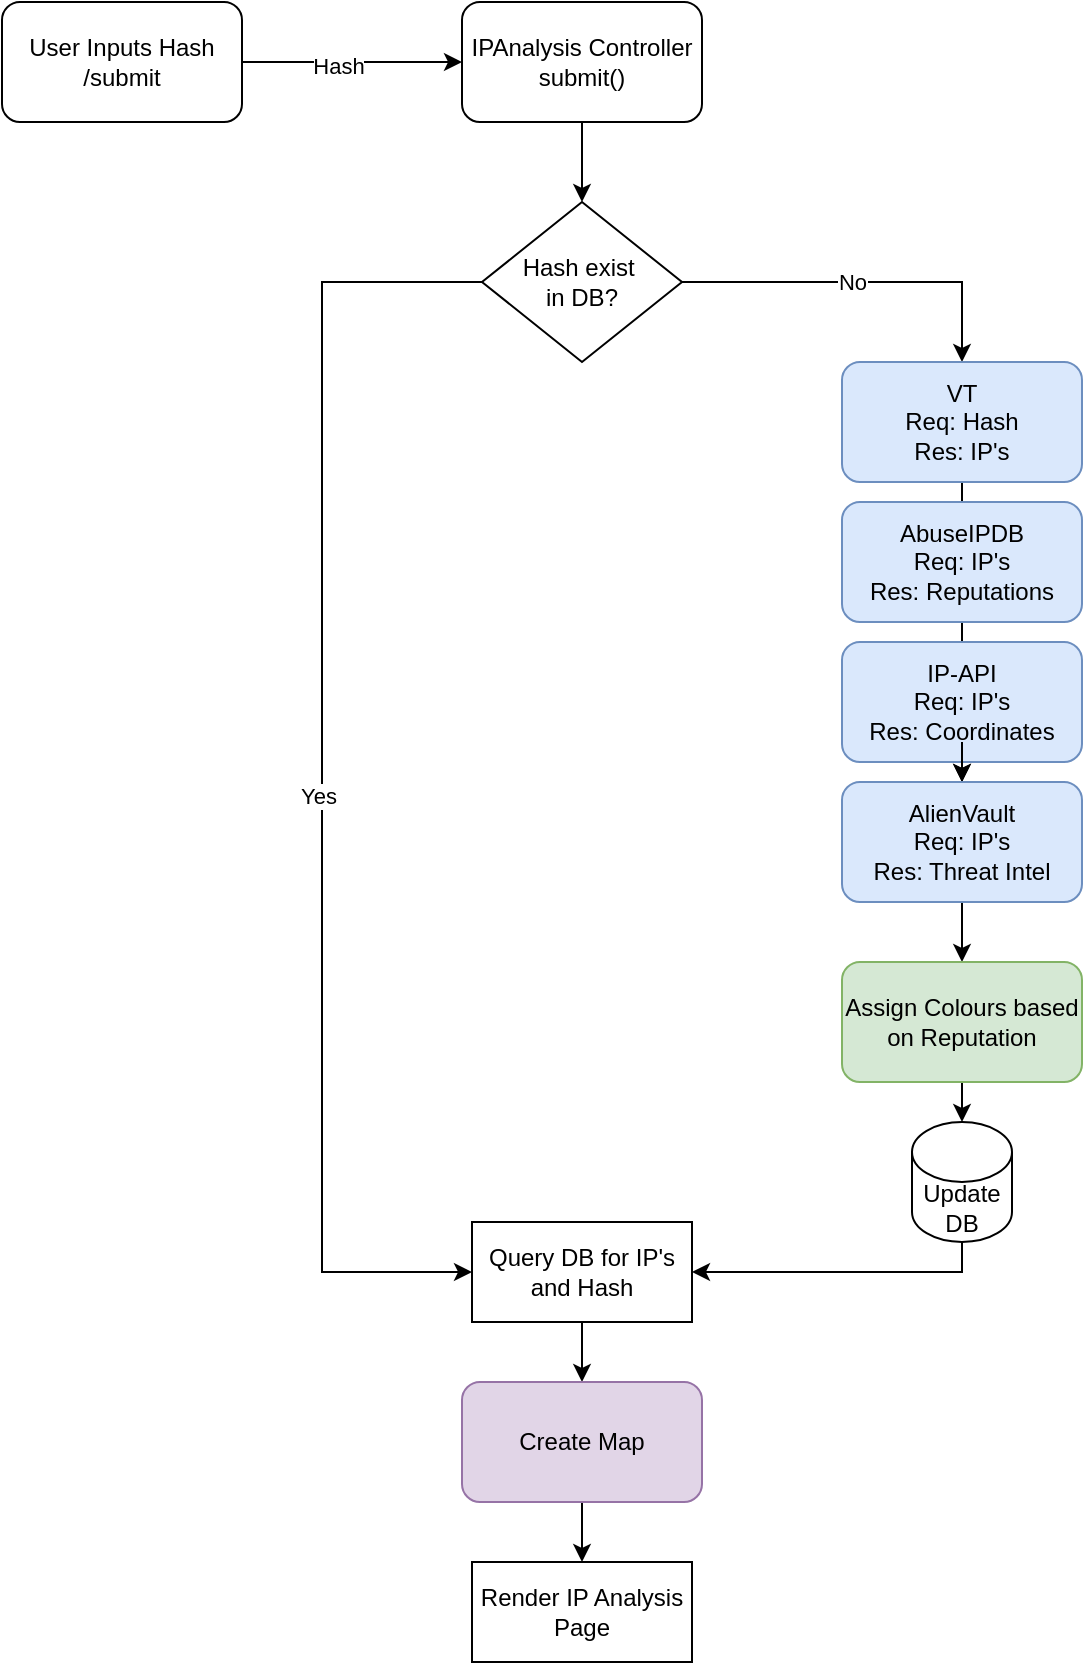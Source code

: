 <mxfile version="21.7.5" type="github">
  <diagram name="Page-1" id="mlOxO9R5SFTjNwDsinej">
    <mxGraphModel dx="1325" dy="802" grid="1" gridSize="10" guides="1" tooltips="1" connect="1" arrows="1" fold="1" page="1" pageScale="1" pageWidth="850" pageHeight="1100" math="0" shadow="0">
      <root>
        <mxCell id="0" />
        <mxCell id="1" parent="0" />
        <mxCell id="4D05HJupgovR5RPqKXj_-3" style="edgeStyle=orthogonalEdgeStyle;rounded=0;orthogonalLoop=1;jettySize=auto;html=1;" edge="1" parent="1" source="4D05HJupgovR5RPqKXj_-2">
          <mxGeometry relative="1" as="geometry">
            <mxPoint x="340" y="150" as="targetPoint" />
          </mxGeometry>
        </mxCell>
        <mxCell id="4D05HJupgovR5RPqKXj_-14" value="Hash" style="edgeLabel;html=1;align=center;verticalAlign=middle;resizable=0;points=[];" vertex="1" connectable="0" parent="4D05HJupgovR5RPqKXj_-3">
          <mxGeometry x="-0.132" y="-2" relative="1" as="geometry">
            <mxPoint as="offset" />
          </mxGeometry>
        </mxCell>
        <mxCell id="4D05HJupgovR5RPqKXj_-2" value="&lt;div&gt;User Inputs Hash&lt;/div&gt;&lt;div&gt;/submit&lt;br&gt;&lt;/div&gt;" style="rounded=1;whiteSpace=wrap;html=1;" vertex="1" parent="1">
          <mxGeometry x="110" y="120" width="120" height="60" as="geometry" />
        </mxCell>
        <mxCell id="4D05HJupgovR5RPqKXj_-7" style="edgeStyle=orthogonalEdgeStyle;rounded=0;orthogonalLoop=1;jettySize=auto;html=1;" edge="1" parent="1" source="4D05HJupgovR5RPqKXj_-4">
          <mxGeometry relative="1" as="geometry">
            <mxPoint x="400" y="220" as="targetPoint" />
          </mxGeometry>
        </mxCell>
        <mxCell id="4D05HJupgovR5RPqKXj_-4" value="&lt;div&gt;IPAnalysis Controller&lt;/div&gt;&lt;div&gt;submit()&lt;br&gt;&lt;/div&gt;" style="rounded=1;whiteSpace=wrap;html=1;" vertex="1" parent="1">
          <mxGeometry x="340" y="120" width="120" height="60" as="geometry" />
        </mxCell>
        <mxCell id="4D05HJupgovR5RPqKXj_-10" style="edgeStyle=orthogonalEdgeStyle;rounded=0;orthogonalLoop=1;jettySize=auto;html=1;exitX=0;exitY=0.5;exitDx=0;exitDy=0;entryX=0;entryY=0.5;entryDx=0;entryDy=0;" edge="1" parent="1" source="4D05HJupgovR5RPqKXj_-9" target="4D05HJupgovR5RPqKXj_-19">
          <mxGeometry relative="1" as="geometry">
            <mxPoint x="260" y="620" as="targetPoint" />
            <Array as="points">
              <mxPoint x="270" y="260" />
              <mxPoint x="270" y="755" />
            </Array>
          </mxGeometry>
        </mxCell>
        <mxCell id="4D05HJupgovR5RPqKXj_-11" value="Yes" style="edgeLabel;html=1;align=center;verticalAlign=middle;resizable=0;points=[];" vertex="1" connectable="0" parent="4D05HJupgovR5RPqKXj_-10">
          <mxGeometry x="0.037" y="-2" relative="1" as="geometry">
            <mxPoint as="offset" />
          </mxGeometry>
        </mxCell>
        <mxCell id="4D05HJupgovR5RPqKXj_-16" style="edgeStyle=orthogonalEdgeStyle;rounded=0;orthogonalLoop=1;jettySize=auto;html=1;exitX=1;exitY=0.5;exitDx=0;exitDy=0;entryX=0.5;entryY=0;entryDx=0;entryDy=0;" edge="1" parent="1" source="4D05HJupgovR5RPqKXj_-9" target="4D05HJupgovR5RPqKXj_-22">
          <mxGeometry relative="1" as="geometry">
            <mxPoint x="550" y="259.882" as="targetPoint" />
          </mxGeometry>
        </mxCell>
        <mxCell id="4D05HJupgovR5RPqKXj_-17" value="No" style="edgeLabel;html=1;align=center;verticalAlign=middle;resizable=0;points=[];" vertex="1" connectable="0" parent="4D05HJupgovR5RPqKXj_-16">
          <mxGeometry x="-0.057" relative="1" as="geometry">
            <mxPoint as="offset" />
          </mxGeometry>
        </mxCell>
        <mxCell id="4D05HJupgovR5RPqKXj_-9" value="&lt;div&gt;Hash exist&amp;nbsp;&lt;/div&gt;&lt;div&gt;in DB?&lt;/div&gt;" style="rhombus;whiteSpace=wrap;html=1;" vertex="1" parent="1">
          <mxGeometry x="350" y="220" width="100" height="80" as="geometry" />
        </mxCell>
        <mxCell id="4D05HJupgovR5RPqKXj_-18" value="Render IP Analysis Page" style="rounded=0;whiteSpace=wrap;html=1;" vertex="1" parent="1">
          <mxGeometry x="345" y="900" width="110" height="50" as="geometry" />
        </mxCell>
        <mxCell id="4D05HJupgovR5RPqKXj_-38" style="edgeStyle=orthogonalEdgeStyle;rounded=0;orthogonalLoop=1;jettySize=auto;html=1;exitX=0.5;exitY=1;exitDx=0;exitDy=0;entryX=0.5;entryY=0;entryDx=0;entryDy=0;" edge="1" parent="1" source="4D05HJupgovR5RPqKXj_-19" target="4D05HJupgovR5RPqKXj_-37">
          <mxGeometry relative="1" as="geometry" />
        </mxCell>
        <mxCell id="4D05HJupgovR5RPqKXj_-19" value="Query DB for IP&#39;s and Hash" style="rounded=0;whiteSpace=wrap;html=1;" vertex="1" parent="1">
          <mxGeometry x="345" y="730" width="110" height="50" as="geometry" />
        </mxCell>
        <mxCell id="4D05HJupgovR5RPqKXj_-24" style="edgeStyle=orthogonalEdgeStyle;rounded=0;orthogonalLoop=1;jettySize=auto;html=1;" edge="1" parent="1" source="4D05HJupgovR5RPqKXj_-22">
          <mxGeometry relative="1" as="geometry">
            <mxPoint x="590" y="400" as="targetPoint" />
          </mxGeometry>
        </mxCell>
        <mxCell id="4D05HJupgovR5RPqKXj_-22" value="VT &lt;br&gt;Req: Hash&lt;br&gt;Res: IP&#39;s" style="rounded=1;whiteSpace=wrap;html=1;fillColor=#dae8fc;strokeColor=#6c8ebf;" vertex="1" parent="1">
          <mxGeometry x="530" y="300" width="120" height="60" as="geometry" />
        </mxCell>
        <mxCell id="4D05HJupgovR5RPqKXj_-26" style="edgeStyle=orthogonalEdgeStyle;rounded=0;orthogonalLoop=1;jettySize=auto;html=1;" edge="1" parent="1" source="4D05HJupgovR5RPqKXj_-25">
          <mxGeometry relative="1" as="geometry">
            <mxPoint x="590" y="510" as="targetPoint" />
          </mxGeometry>
        </mxCell>
        <mxCell id="4D05HJupgovR5RPqKXj_-25" value="AbuseIPDB&lt;br&gt;Req: IP&#39;s&lt;br&gt;Res: Reputations" style="rounded=1;whiteSpace=wrap;html=1;fillColor=#dae8fc;strokeColor=#6c8ebf;" vertex="1" parent="1">
          <mxGeometry x="530" y="370" width="120" height="60" as="geometry" />
        </mxCell>
        <mxCell id="4D05HJupgovR5RPqKXj_-28" style="edgeStyle=orthogonalEdgeStyle;rounded=0;orthogonalLoop=1;jettySize=auto;html=1;" edge="1" parent="1" source="4D05HJupgovR5RPqKXj_-29">
          <mxGeometry relative="1" as="geometry">
            <mxPoint x="590" y="600" as="targetPoint" />
          </mxGeometry>
        </mxCell>
        <mxCell id="4D05HJupgovR5RPqKXj_-27" value="IP-API&lt;br&gt;Req: IP&#39;s&lt;br&gt;Res: Coordinates" style="rounded=1;whiteSpace=wrap;html=1;fillColor=#dae8fc;strokeColor=#6c8ebf;" vertex="1" parent="1">
          <mxGeometry x="530" y="440" width="120" height="60" as="geometry" />
        </mxCell>
        <mxCell id="4D05HJupgovR5RPqKXj_-30" value="" style="edgeStyle=orthogonalEdgeStyle;rounded=0;orthogonalLoop=1;jettySize=auto;html=1;" edge="1" parent="1" source="4D05HJupgovR5RPqKXj_-27" target="4D05HJupgovR5RPqKXj_-29">
          <mxGeometry relative="1" as="geometry">
            <mxPoint x="590" y="630" as="targetPoint" />
            <mxPoint x="590" y="570" as="sourcePoint" />
          </mxGeometry>
        </mxCell>
        <mxCell id="4D05HJupgovR5RPqKXj_-29" value="AlienVault&lt;br&gt;Req: IP&#39;s&lt;br&gt;Res: Threat Intel" style="rounded=1;whiteSpace=wrap;html=1;fillColor=#dae8fc;strokeColor=#6c8ebf;" vertex="1" parent="1">
          <mxGeometry x="530" y="510" width="120" height="60" as="geometry" />
        </mxCell>
        <mxCell id="4D05HJupgovR5RPqKXj_-36" style="edgeStyle=orthogonalEdgeStyle;rounded=0;orthogonalLoop=1;jettySize=auto;html=1;entryX=1;entryY=0.5;entryDx=0;entryDy=0;" edge="1" parent="1" source="4D05HJupgovR5RPqKXj_-32" target="4D05HJupgovR5RPqKXj_-19">
          <mxGeometry relative="1" as="geometry">
            <Array as="points">
              <mxPoint x="590" y="755" />
            </Array>
          </mxGeometry>
        </mxCell>
        <mxCell id="4D05HJupgovR5RPqKXj_-32" value="Update DB" style="shape=cylinder3;whiteSpace=wrap;html=1;boundedLbl=1;backgroundOutline=1;size=15;" vertex="1" parent="1">
          <mxGeometry x="565" y="680" width="50" height="60" as="geometry" />
        </mxCell>
        <mxCell id="4D05HJupgovR5RPqKXj_-35" style="edgeStyle=orthogonalEdgeStyle;rounded=0;orthogonalLoop=1;jettySize=auto;html=1;exitX=0.5;exitY=1;exitDx=0;exitDy=0;entryX=0.5;entryY=0;entryDx=0;entryDy=0;entryPerimeter=0;" edge="1" parent="1" source="4D05HJupgovR5RPqKXj_-34" target="4D05HJupgovR5RPqKXj_-32">
          <mxGeometry relative="1" as="geometry" />
        </mxCell>
        <mxCell id="4D05HJupgovR5RPqKXj_-34" value="Assign Colours based on Reputation" style="rounded=1;whiteSpace=wrap;html=1;fillColor=#d5e8d4;strokeColor=#82b366;" vertex="1" parent="1">
          <mxGeometry x="530" y="600" width="120" height="60" as="geometry" />
        </mxCell>
        <mxCell id="4D05HJupgovR5RPqKXj_-39" style="edgeStyle=orthogonalEdgeStyle;rounded=0;orthogonalLoop=1;jettySize=auto;html=1;exitX=0.5;exitY=1;exitDx=0;exitDy=0;entryX=0.5;entryY=0;entryDx=0;entryDy=0;" edge="1" parent="1" source="4D05HJupgovR5RPqKXj_-37" target="4D05HJupgovR5RPqKXj_-18">
          <mxGeometry relative="1" as="geometry" />
        </mxCell>
        <mxCell id="4D05HJupgovR5RPqKXj_-37" value="Create Map" style="rounded=1;whiteSpace=wrap;html=1;fillColor=#e1d5e7;strokeColor=#9673a6;" vertex="1" parent="1">
          <mxGeometry x="340" y="810" width="120" height="60" as="geometry" />
        </mxCell>
      </root>
    </mxGraphModel>
  </diagram>
</mxfile>

